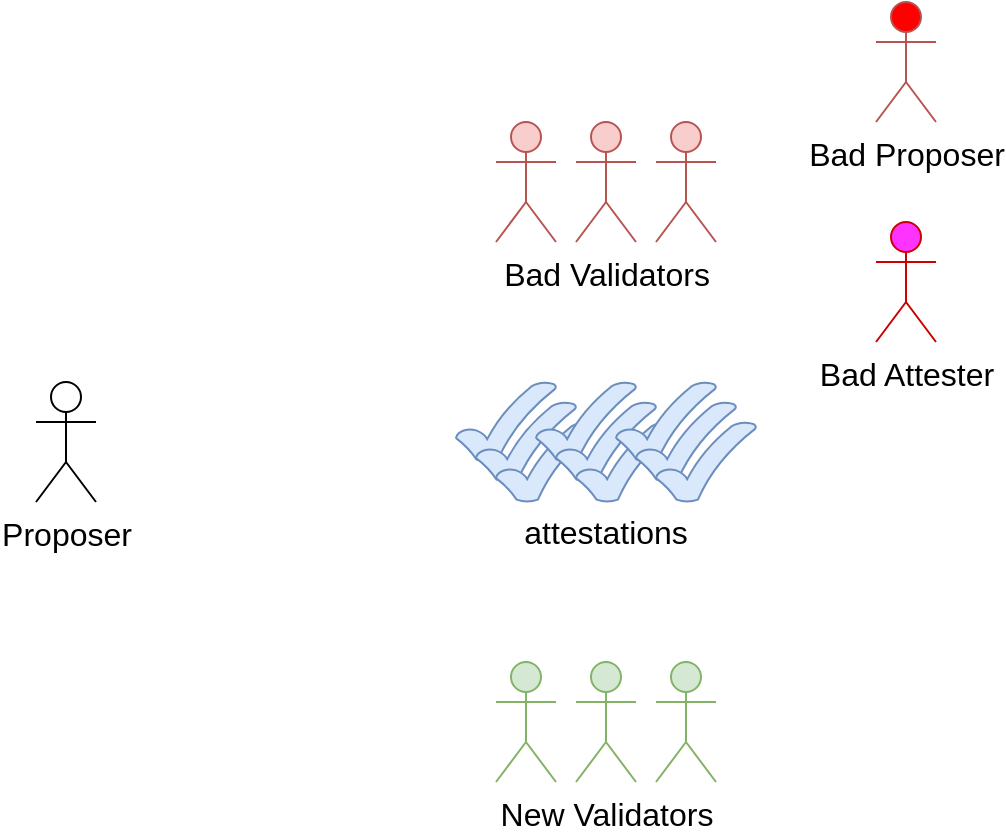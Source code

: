 <mxfile version="20.3.3" type="github">
  <diagram id="-fiRNYx4OJ6nBfOhRL0k" name="Page-1">
    <mxGraphModel dx="1018" dy="659" grid="1" gridSize="10" guides="1" tooltips="1" connect="1" arrows="1" fold="1" page="1" pageScale="1" pageWidth="850" pageHeight="1100" math="0" shadow="0">
      <root>
        <mxCell id="0" />
        <mxCell id="1" parent="0" />
        <mxCell id="m6vR3qpY-nCJ3pTRAgIn-3" value="Proposer" style="shape=umlActor;verticalLabelPosition=bottom;verticalAlign=top;html=1;outlineConnect=0;fontSize=16;" vertex="1" parent="1">
          <mxGeometry x="190" y="300" width="30" height="60" as="geometry" />
        </mxCell>
        <mxCell id="m6vR3qpY-nCJ3pTRAgIn-5" value="" style="shape=umlActor;verticalLabelPosition=bottom;verticalAlign=top;html=1;outlineConnect=0;fontSize=16;fillColor=#f8cecc;strokeColor=#b85450;" vertex="1" parent="1">
          <mxGeometry x="420" y="170" width="30" height="60" as="geometry" />
        </mxCell>
        <mxCell id="m6vR3qpY-nCJ3pTRAgIn-7" value="Bad Validators" style="shape=umlActor;verticalLabelPosition=bottom;verticalAlign=top;html=1;outlineConnect=0;fontSize=16;fillColor=#f8cecc;strokeColor=#b85450;" vertex="1" parent="1">
          <mxGeometry x="460" y="170" width="30" height="60" as="geometry" />
        </mxCell>
        <mxCell id="m6vR3qpY-nCJ3pTRAgIn-8" value="" style="shape=umlActor;verticalLabelPosition=bottom;verticalAlign=top;html=1;outlineConnect=0;fontSize=16;fillColor=#f8cecc;strokeColor=#b85450;" vertex="1" parent="1">
          <mxGeometry x="500" y="170" width="30" height="60" as="geometry" />
        </mxCell>
        <mxCell id="m6vR3qpY-nCJ3pTRAgIn-13" value="" style="shape=umlActor;verticalLabelPosition=bottom;verticalAlign=top;html=1;fontSize=16;fillColor=#d5e8d4;strokeColor=#82b366;" vertex="1" parent="1">
          <mxGeometry x="420" y="440" width="30" height="60" as="geometry" />
        </mxCell>
        <mxCell id="m6vR3qpY-nCJ3pTRAgIn-32" value="" style="verticalLabelPosition=bottom;verticalAlign=top;html=1;shape=mxgraph.basic.tick;fontSize=16;fillColor=#dae8fc;strokeColor=#6c8ebf;" vertex="1" parent="1">
          <mxGeometry x="400" y="300" width="50" height="40" as="geometry" />
        </mxCell>
        <mxCell id="m6vR3qpY-nCJ3pTRAgIn-33" value="" style="verticalLabelPosition=bottom;verticalAlign=top;html=1;shape=mxgraph.basic.tick;fontSize=16;fillColor=#dae8fc;strokeColor=#6c8ebf;" vertex="1" parent="1">
          <mxGeometry x="410" y="310" width="50" height="40" as="geometry" />
        </mxCell>
        <mxCell id="m6vR3qpY-nCJ3pTRAgIn-34" value="" style="verticalLabelPosition=bottom;verticalAlign=top;html=1;shape=mxgraph.basic.tick;fontSize=16;fillColor=#dae8fc;strokeColor=#6c8ebf;" vertex="1" parent="1">
          <mxGeometry x="420" y="320" width="50" height="40" as="geometry" />
        </mxCell>
        <mxCell id="m6vR3qpY-nCJ3pTRAgIn-35" value="" style="verticalLabelPosition=bottom;verticalAlign=top;html=1;shape=mxgraph.basic.tick;fontSize=16;fillColor=#dae8fc;strokeColor=#6c8ebf;" vertex="1" parent="1">
          <mxGeometry x="440" y="300" width="50" height="40" as="geometry" />
        </mxCell>
        <mxCell id="m6vR3qpY-nCJ3pTRAgIn-36" value="" style="verticalLabelPosition=bottom;verticalAlign=top;html=1;shape=mxgraph.basic.tick;fontSize=16;fillColor=#dae8fc;strokeColor=#6c8ebf;" vertex="1" parent="1">
          <mxGeometry x="450" y="310" width="50" height="40" as="geometry" />
        </mxCell>
        <mxCell id="m6vR3qpY-nCJ3pTRAgIn-37" value="" style="verticalLabelPosition=bottom;verticalAlign=top;html=1;shape=mxgraph.basic.tick;fontSize=16;fillColor=#dae8fc;strokeColor=#6c8ebf;" vertex="1" parent="1">
          <mxGeometry x="460" y="320" width="50" height="40" as="geometry" />
        </mxCell>
        <mxCell id="m6vR3qpY-nCJ3pTRAgIn-38" value="" style="verticalLabelPosition=bottom;verticalAlign=top;html=1;shape=mxgraph.basic.tick;fontSize=16;fillColor=#dae8fc;strokeColor=#6c8ebf;" vertex="1" parent="1">
          <mxGeometry x="480" y="300" width="50" height="40" as="geometry" />
        </mxCell>
        <mxCell id="m6vR3qpY-nCJ3pTRAgIn-39" value="" style="verticalLabelPosition=bottom;verticalAlign=top;html=1;shape=mxgraph.basic.tick;fontSize=16;fillColor=#dae8fc;strokeColor=#6c8ebf;" vertex="1" parent="1">
          <mxGeometry x="490" y="310" width="50" height="40" as="geometry" />
        </mxCell>
        <mxCell id="m6vR3qpY-nCJ3pTRAgIn-40" value="" style="verticalLabelPosition=bottom;verticalAlign=top;html=1;shape=mxgraph.basic.tick;fontSize=16;fillColor=#dae8fc;strokeColor=#6c8ebf;" vertex="1" parent="1">
          <mxGeometry x="500" y="320" width="50" height="40" as="geometry" />
        </mxCell>
        <mxCell id="m6vR3qpY-nCJ3pTRAgIn-43" value="New Validators" style="shape=umlActor;verticalLabelPosition=bottom;verticalAlign=top;html=1;fontSize=16;fillColor=#d5e8d4;strokeColor=#82b366;" vertex="1" parent="1">
          <mxGeometry x="460" y="440" width="30" height="60" as="geometry" />
        </mxCell>
        <mxCell id="m6vR3qpY-nCJ3pTRAgIn-44" value="" style="shape=umlActor;verticalLabelPosition=bottom;verticalAlign=top;html=1;fontSize=16;fillColor=#d5e8d4;strokeColor=#82b366;" vertex="1" parent="1">
          <mxGeometry x="500" y="440" width="30" height="60" as="geometry" />
        </mxCell>
        <mxCell id="m6vR3qpY-nCJ3pTRAgIn-46" value="attestations" style="text;html=1;strokeColor=none;fillColor=none;align=center;verticalAlign=middle;whiteSpace=wrap;rounded=0;fontSize=16;" vertex="1" parent="1">
          <mxGeometry x="445" y="360" width="60" height="30" as="geometry" />
        </mxCell>
        <mxCell id="m6vR3qpY-nCJ3pTRAgIn-47" value="Bad Proposer" style="shape=umlActor;verticalLabelPosition=bottom;verticalAlign=top;html=1;outlineConnect=0;fontSize=16;fillColor=#FF0000;strokeColor=#b85450;" vertex="1" parent="1">
          <mxGeometry x="610" y="110" width="30" height="60" as="geometry" />
        </mxCell>
        <mxCell id="m6vR3qpY-nCJ3pTRAgIn-48" value="Bad Attester" style="shape=umlActor;verticalLabelPosition=bottom;verticalAlign=top;html=1;outlineConnect=0;fontSize=16;fillColor=#FF33FF;strokeColor=#CC0000;" vertex="1" parent="1">
          <mxGeometry x="610" y="220" width="30" height="60" as="geometry" />
        </mxCell>
      </root>
    </mxGraphModel>
  </diagram>
</mxfile>
